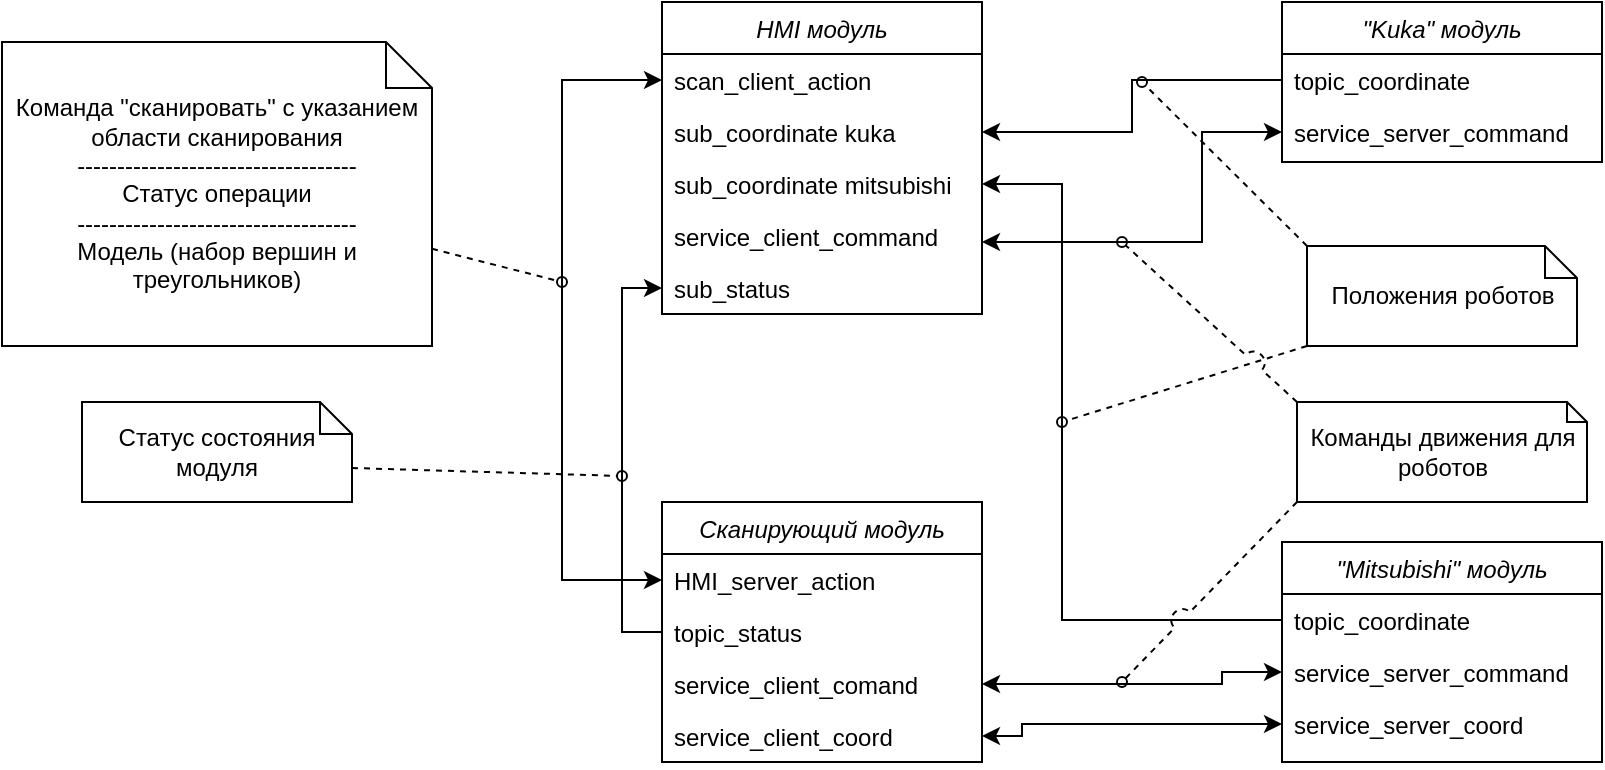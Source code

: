<mxfile version="13.10.5" type="github">
  <diagram id="pvPfpFlzpVbjaPhK2XxU" name="Page-1">
    <mxGraphModel dx="1421" dy="602" grid="1" gridSize="10" guides="1" tooltips="1" connect="1" arrows="1" fold="1" page="1" pageScale="1" pageWidth="827" pageHeight="1169" math="0" shadow="0">
      <root>
        <mxCell id="0" />
        <mxCell id="1" parent="0" />
        <mxCell id="x74-upUkUyzwfxTrmrzB-4" value="&quot;Kuka&quot; модуль" style="swimlane;fontStyle=2;align=center;verticalAlign=top;childLayout=stackLayout;horizontal=1;startSize=26;horizontalStack=0;resizeParent=1;resizeLast=0;collapsible=1;marginBottom=0;rounded=0;shadow=0;strokeWidth=1;" parent="1" vertex="1">
          <mxGeometry x="470" y="50" width="160" height="80" as="geometry">
            <mxRectangle x="230" y="140" width="160" height="26" as="alternateBounds" />
          </mxGeometry>
        </mxCell>
        <mxCell id="x74-upUkUyzwfxTrmrzB-5" value="topic_coordinate" style="text;align=left;verticalAlign=top;spacingLeft=4;spacingRight=4;overflow=hidden;rotatable=0;points=[[0,0.5],[1,0.5]];portConstraint=eastwest;" parent="x74-upUkUyzwfxTrmrzB-4" vertex="1">
          <mxGeometry y="26" width="160" height="26" as="geometry" />
        </mxCell>
        <mxCell id="x74-upUkUyzwfxTrmrzB-6" value="service_server_command" style="text;align=left;verticalAlign=top;spacingLeft=4;spacingRight=4;overflow=hidden;rotatable=0;points=[[0,0.5],[1,0.5]];portConstraint=eastwest;rounded=0;shadow=0;html=0;" parent="x74-upUkUyzwfxTrmrzB-4" vertex="1">
          <mxGeometry y="52" width="160" height="26" as="geometry" />
        </mxCell>
        <mxCell id="x74-upUkUyzwfxTrmrzB-10" value="&quot;Mitsubishi&quot; модуль" style="swimlane;fontStyle=2;align=center;verticalAlign=top;childLayout=stackLayout;horizontal=1;startSize=26;horizontalStack=0;resizeParent=1;resizeLast=0;collapsible=1;marginBottom=0;rounded=0;shadow=0;strokeWidth=1;" parent="1" vertex="1">
          <mxGeometry x="470" y="320" width="160" height="110" as="geometry">
            <mxRectangle x="230" y="140" width="160" height="26" as="alternateBounds" />
          </mxGeometry>
        </mxCell>
        <mxCell id="x74-upUkUyzwfxTrmrzB-11" value="topic_coordinate" style="text;align=left;verticalAlign=top;spacingLeft=4;spacingRight=4;overflow=hidden;rotatable=0;points=[[0,0.5],[1,0.5]];portConstraint=eastwest;" parent="x74-upUkUyzwfxTrmrzB-10" vertex="1">
          <mxGeometry y="26" width="160" height="26" as="geometry" />
        </mxCell>
        <mxCell id="x74-upUkUyzwfxTrmrzB-12" value="service_server_command" style="text;align=left;verticalAlign=top;spacingLeft=4;spacingRight=4;overflow=hidden;rotatable=0;points=[[0,0.5],[1,0.5]];portConstraint=eastwest;rounded=0;shadow=0;html=0;" parent="x74-upUkUyzwfxTrmrzB-10" vertex="1">
          <mxGeometry y="52" width="160" height="26" as="geometry" />
        </mxCell>
        <mxCell id="x74-upUkUyzwfxTrmrzB-13" value="service_server_coord" style="text;align=left;verticalAlign=top;spacingLeft=4;spacingRight=4;overflow=hidden;rotatable=0;points=[[0,0.5],[1,0.5]];portConstraint=eastwest;rounded=0;shadow=0;html=0;" parent="x74-upUkUyzwfxTrmrzB-10" vertex="1">
          <mxGeometry y="78" width="160" height="26" as="geometry" />
        </mxCell>
        <mxCell id="x74-upUkUyzwfxTrmrzB-14" value="Сканирующий модуль" style="swimlane;fontStyle=2;align=center;verticalAlign=top;childLayout=stackLayout;horizontal=1;startSize=26;horizontalStack=0;resizeParent=1;resizeLast=0;collapsible=1;marginBottom=0;rounded=0;shadow=0;strokeWidth=1;" parent="1" vertex="1">
          <mxGeometry x="160" y="300" width="160" height="130" as="geometry">
            <mxRectangle x="230" y="140" width="160" height="26" as="alternateBounds" />
          </mxGeometry>
        </mxCell>
        <mxCell id="x74-upUkUyzwfxTrmrzB-15" value="HMI_server_action" style="text;align=left;verticalAlign=top;spacingLeft=4;spacingRight=4;overflow=hidden;rotatable=0;points=[[0,0.5],[1,0.5]];portConstraint=eastwest;" parent="x74-upUkUyzwfxTrmrzB-14" vertex="1">
          <mxGeometry y="26" width="160" height="26" as="geometry" />
        </mxCell>
        <mxCell id="x74-upUkUyzwfxTrmrzB-16" value="topic_status" style="text;align=left;verticalAlign=top;spacingLeft=4;spacingRight=4;overflow=hidden;rotatable=0;points=[[0,0.5],[1,0.5]];portConstraint=eastwest;rounded=0;shadow=0;html=0;" parent="x74-upUkUyzwfxTrmrzB-14" vertex="1">
          <mxGeometry y="52" width="160" height="26" as="geometry" />
        </mxCell>
        <mxCell id="x74-upUkUyzwfxTrmrzB-17" value="service_client_comand" style="text;align=left;verticalAlign=top;spacingLeft=4;spacingRight=4;overflow=hidden;rotatable=0;points=[[0,0.5],[1,0.5]];portConstraint=eastwest;rounded=0;shadow=0;html=0;" parent="x74-upUkUyzwfxTrmrzB-14" vertex="1">
          <mxGeometry y="78" width="160" height="26" as="geometry" />
        </mxCell>
        <mxCell id="x74-upUkUyzwfxTrmrzB-18" value="service_client_coord" style="text;align=left;verticalAlign=top;spacingLeft=4;spacingRight=4;overflow=hidden;rotatable=0;points=[[0,0.5],[1,0.5]];portConstraint=eastwest;rounded=0;shadow=0;html=0;" parent="x74-upUkUyzwfxTrmrzB-14" vertex="1">
          <mxGeometry y="104" width="160" height="26" as="geometry" />
        </mxCell>
        <mxCell id="x74-upUkUyzwfxTrmrzB-19" value="HMI модуль" style="swimlane;fontStyle=2;align=center;verticalAlign=top;childLayout=stackLayout;horizontal=1;startSize=26;horizontalStack=0;resizeParent=1;resizeLast=0;collapsible=1;marginBottom=0;rounded=0;shadow=0;strokeWidth=1;" parent="1" vertex="1">
          <mxGeometry x="160" y="50" width="160" height="156" as="geometry">
            <mxRectangle x="230" y="140" width="160" height="26" as="alternateBounds" />
          </mxGeometry>
        </mxCell>
        <mxCell id="x74-upUkUyzwfxTrmrzB-20" value="scan_client_action" style="text;align=left;verticalAlign=top;spacingLeft=4;spacingRight=4;overflow=hidden;rotatable=0;points=[[0,0.5],[1,0.5]];portConstraint=eastwest;" parent="x74-upUkUyzwfxTrmrzB-19" vertex="1">
          <mxGeometry y="26" width="160" height="26" as="geometry" />
        </mxCell>
        <mxCell id="x74-upUkUyzwfxTrmrzB-22" value="sub_coordinate kuka" style="text;align=left;verticalAlign=top;spacingLeft=4;spacingRight=4;overflow=hidden;rotatable=0;points=[[0,0.5],[1,0.5]];portConstraint=eastwest;rounded=0;shadow=0;html=0;" parent="x74-upUkUyzwfxTrmrzB-19" vertex="1">
          <mxGeometry y="52" width="160" height="26" as="geometry" />
        </mxCell>
        <mxCell id="x74-upUkUyzwfxTrmrzB-21" value="sub_coordinate mitsubishi" style="text;align=left;verticalAlign=top;spacingLeft=4;spacingRight=4;overflow=hidden;rotatable=0;points=[[0,0.5],[1,0.5]];portConstraint=eastwest;rounded=0;shadow=0;html=0;" parent="x74-upUkUyzwfxTrmrzB-19" vertex="1">
          <mxGeometry y="78" width="160" height="26" as="geometry" />
        </mxCell>
        <mxCell id="x74-upUkUyzwfxTrmrzB-23" value="service_client_command" style="text;align=left;verticalAlign=top;spacingLeft=4;spacingRight=4;overflow=hidden;rotatable=0;points=[[0,0.5],[1,0.5]];portConstraint=eastwest;rounded=0;shadow=0;html=0;" parent="x74-upUkUyzwfxTrmrzB-19" vertex="1">
          <mxGeometry y="104" width="160" height="26" as="geometry" />
        </mxCell>
        <mxCell id="x74-upUkUyzwfxTrmrzB-24" value="sub_status" style="text;align=left;verticalAlign=top;spacingLeft=4;spacingRight=4;overflow=hidden;rotatable=0;points=[[0,0.5],[1,0.5]];portConstraint=eastwest;rounded=0;shadow=0;html=0;" parent="x74-upUkUyzwfxTrmrzB-19" vertex="1">
          <mxGeometry y="130" width="160" height="26" as="geometry" />
        </mxCell>
        <mxCell id="x74-upUkUyzwfxTrmrzB-25" style="edgeStyle=orthogonalEdgeStyle;rounded=0;orthogonalLoop=1;jettySize=auto;html=1;exitX=0;exitY=0.5;exitDx=0;exitDy=0;entryX=0;entryY=0.5;entryDx=0;entryDy=0;startArrow=classic;startFill=1;" parent="1" source="x74-upUkUyzwfxTrmrzB-15" target="x74-upUkUyzwfxTrmrzB-20" edge="1">
          <mxGeometry relative="1" as="geometry">
            <Array as="points">
              <mxPoint x="110" y="339" />
              <mxPoint x="110" y="89" />
            </Array>
          </mxGeometry>
        </mxCell>
        <mxCell id="x74-upUkUyzwfxTrmrzB-26" style="edgeStyle=orthogonalEdgeStyle;rounded=0;orthogonalLoop=1;jettySize=auto;html=1;entryX=0;entryY=0.5;entryDx=0;entryDy=0;startArrow=none;startFill=0;" parent="1" source="x74-upUkUyzwfxTrmrzB-16" target="x74-upUkUyzwfxTrmrzB-24" edge="1">
          <mxGeometry relative="1" as="geometry" />
        </mxCell>
        <mxCell id="x74-upUkUyzwfxTrmrzB-27" style="edgeStyle=orthogonalEdgeStyle;rounded=0;orthogonalLoop=1;jettySize=auto;html=1;exitX=0;exitY=0.5;exitDx=0;exitDy=0;startArrow=classic;startFill=1;" parent="1" source="x74-upUkUyzwfxTrmrzB-12" target="x74-upUkUyzwfxTrmrzB-17" edge="1">
          <mxGeometry relative="1" as="geometry">
            <Array as="points">
              <mxPoint x="440" y="385" />
              <mxPoint x="440" y="391" />
            </Array>
          </mxGeometry>
        </mxCell>
        <mxCell id="x74-upUkUyzwfxTrmrzB-28" style="edgeStyle=orthogonalEdgeStyle;rounded=0;orthogonalLoop=1;jettySize=auto;html=1;startArrow=classic;startFill=1;exitX=0;exitY=0.5;exitDx=0;exitDy=0;" parent="1" source="x74-upUkUyzwfxTrmrzB-13" target="x74-upUkUyzwfxTrmrzB-18" edge="1">
          <mxGeometry relative="1" as="geometry">
            <Array as="points">
              <mxPoint x="340" y="411" />
              <mxPoint x="340" y="417" />
            </Array>
            <mxPoint x="380" y="331" as="sourcePoint" />
          </mxGeometry>
        </mxCell>
        <mxCell id="x74-upUkUyzwfxTrmrzB-29" style="edgeStyle=orthogonalEdgeStyle;rounded=0;orthogonalLoop=1;jettySize=auto;html=1;exitX=0;exitY=0.5;exitDx=0;exitDy=0;startArrow=none;startFill=0;entryX=1;entryY=0.5;entryDx=0;entryDy=0;" parent="1" source="x74-upUkUyzwfxTrmrzB-11" target="x74-upUkUyzwfxTrmrzB-21" edge="1">
          <mxGeometry relative="1" as="geometry">
            <mxPoint x="370" y="170" as="targetPoint" />
            <Array as="points">
              <mxPoint x="360" y="359" />
              <mxPoint x="360" y="141" />
            </Array>
          </mxGeometry>
        </mxCell>
        <mxCell id="x74-upUkUyzwfxTrmrzB-30" style="edgeStyle=orthogonalEdgeStyle;rounded=0;orthogonalLoop=1;jettySize=auto;html=1;startArrow=none;startFill=0;" parent="1" source="x74-upUkUyzwfxTrmrzB-5" target="x74-upUkUyzwfxTrmrzB-22" edge="1">
          <mxGeometry relative="1" as="geometry" />
        </mxCell>
        <mxCell id="x74-upUkUyzwfxTrmrzB-31" style="edgeStyle=orthogonalEdgeStyle;rounded=0;orthogonalLoop=1;jettySize=auto;html=1;startArrow=classic;startFill=1;" parent="1" source="x74-upUkUyzwfxTrmrzB-6" target="x74-upUkUyzwfxTrmrzB-23" edge="1">
          <mxGeometry relative="1" as="geometry">
            <Array as="points">
              <mxPoint x="430" y="115" />
              <mxPoint x="430" y="170" />
            </Array>
          </mxGeometry>
        </mxCell>
        <mxCell id="K3sZLC655sDqHfrd9MnO-2" style="edgeStyle=none;rounded=0;html=1;labelBackgroundColor=none;startArrow=none;startFill=0;startSize=5;endArrow=oval;endFill=0;endSize=5;jettySize=auto;orthogonalLoop=1;strokeWidth=1;fontFamily=Verdana;fontSize=12;dashed=1;" edge="1" parent="1" source="K3sZLC655sDqHfrd9MnO-3">
          <mxGeometry relative="1" as="geometry">
            <mxPoint x="110" y="190" as="targetPoint" />
          </mxGeometry>
        </mxCell>
        <mxCell id="K3sZLC655sDqHfrd9MnO-3" value="&lt;span style=&quot;font-family: &amp;#34;helvetica&amp;#34;&quot;&gt;Команда &quot;сканировать&quot; с указанием области сканирования&lt;/span&gt;&lt;br style=&quot;font-family: &amp;#34;helvetica&amp;#34;&quot;&gt;&lt;span style=&quot;font-family: &amp;#34;helvetica&amp;#34;&quot;&gt;-----------------------------------&lt;/span&gt;&lt;br style=&quot;font-family: &amp;#34;helvetica&amp;#34;&quot;&gt;&lt;span style=&quot;font-family: &amp;#34;helvetica&amp;#34;&quot;&gt;Статус операции&lt;/span&gt;&lt;br style=&quot;font-family: &amp;#34;helvetica&amp;#34;&quot;&gt;&lt;span style=&quot;font-family: &amp;#34;helvetica&amp;#34;&quot;&gt;-----------------------------------&lt;/span&gt;&lt;br style=&quot;font-family: &amp;#34;helvetica&amp;#34;&quot;&gt;&lt;span style=&quot;font-family: &amp;#34;helvetica&amp;#34;&quot;&gt;Модель (набор вершин и треугольников)&lt;/span&gt;" style="shape=note;whiteSpace=wrap;html=1;rounded=0;shadow=0;comic=0;labelBackgroundColor=none;strokeWidth=1;fontFamily=Verdana;fontSize=12;align=center;size=23;" vertex="1" parent="1">
          <mxGeometry x="-170" y="70" width="215" height="152" as="geometry" />
        </mxCell>
        <mxCell id="K3sZLC655sDqHfrd9MnO-4" value="&lt;font face=&quot;helvetica&quot;&gt;Статус состояния модуля&lt;/font&gt;" style="shape=note;whiteSpace=wrap;html=1;rounded=0;shadow=0;comic=0;labelBackgroundColor=none;strokeWidth=1;fontFamily=Verdana;fontSize=12;align=center;size=16;" vertex="1" parent="1">
          <mxGeometry x="-130" y="250" width="135" height="50" as="geometry" />
        </mxCell>
        <mxCell id="K3sZLC655sDqHfrd9MnO-6" style="edgeStyle=none;rounded=0;html=1;labelBackgroundColor=none;startArrow=none;startFill=0;startSize=5;endArrow=oval;endFill=0;endSize=5;jettySize=auto;orthogonalLoop=1;strokeWidth=1;fontFamily=Verdana;fontSize=12;dashed=1;exitX=0;exitY=0;exitDx=135;exitDy=33;exitPerimeter=0;" edge="1" parent="1" source="K3sZLC655sDqHfrd9MnO-4">
          <mxGeometry relative="1" as="geometry">
            <mxPoint x="140" y="287" as="targetPoint" />
            <mxPoint x="60" y="270.0" as="sourcePoint" />
          </mxGeometry>
        </mxCell>
        <mxCell id="K3sZLC655sDqHfrd9MnO-7" value="&lt;font face=&quot;helvetica&quot;&gt;Положения роботов&lt;/font&gt;" style="shape=note;whiteSpace=wrap;html=1;rounded=0;shadow=0;comic=0;labelBackgroundColor=none;strokeWidth=1;fontFamily=Verdana;fontSize=12;align=center;size=16;" vertex="1" parent="1">
          <mxGeometry x="482.5" y="172" width="135" height="50" as="geometry" />
        </mxCell>
        <mxCell id="K3sZLC655sDqHfrd9MnO-8" style="edgeStyle=none;rounded=0;html=1;labelBackgroundColor=none;startArrow=none;startFill=0;startSize=5;endArrow=oval;endFill=0;endSize=5;jettySize=auto;orthogonalLoop=1;strokeWidth=1;fontFamily=Verdana;fontSize=12;dashed=1;exitX=0;exitY=1;exitDx=0;exitDy=0;exitPerimeter=0;" edge="1" source="K3sZLC655sDqHfrd9MnO-7" parent="1">
          <mxGeometry relative="1" as="geometry">
            <mxPoint x="360" y="260" as="targetPoint" />
            <mxPoint x="130" y="430.0" as="sourcePoint" />
          </mxGeometry>
        </mxCell>
        <mxCell id="K3sZLC655sDqHfrd9MnO-9" style="edgeStyle=none;rounded=0;html=1;labelBackgroundColor=none;startArrow=none;startFill=0;startSize=5;endArrow=oval;endFill=0;endSize=5;jettySize=auto;orthogonalLoop=1;strokeWidth=1;fontFamily=Verdana;fontSize=12;dashed=1;exitX=0;exitY=0;exitDx=0;exitDy=0;exitPerimeter=0;" edge="1" parent="1" source="K3sZLC655sDqHfrd9MnO-7">
          <mxGeometry relative="1" as="geometry">
            <mxPoint x="400" y="90" as="targetPoint" />
            <mxPoint x="480" y="207" as="sourcePoint" />
          </mxGeometry>
        </mxCell>
        <mxCell id="K3sZLC655sDqHfrd9MnO-10" value="&lt;font face=&quot;helvetica&quot;&gt;Команды движения для роботов&lt;/font&gt;" style="shape=note;whiteSpace=wrap;html=1;rounded=0;shadow=0;comic=0;labelBackgroundColor=none;strokeWidth=1;fontFamily=Verdana;fontSize=12;align=center;size=10;" vertex="1" parent="1">
          <mxGeometry x="477.5" y="250" width="145" height="50" as="geometry" />
        </mxCell>
        <mxCell id="K3sZLC655sDqHfrd9MnO-14" style="edgeStyle=none;rounded=0;html=1;labelBackgroundColor=none;startArrow=none;startFill=0;startSize=5;endArrow=oval;endFill=0;endSize=5;jettySize=auto;orthogonalLoop=1;strokeWidth=1;fontFamily=Verdana;fontSize=12;dashed=1;exitX=0;exitY=0;exitDx=0;exitDy=0;exitPerimeter=0;jumpStyle=arc;jumpSize=11;" edge="1" parent="1" source="K3sZLC655sDqHfrd9MnO-10">
          <mxGeometry relative="1" as="geometry">
            <mxPoint x="390" y="170" as="targetPoint" />
            <mxPoint x="492.5" y="182" as="sourcePoint" />
          </mxGeometry>
        </mxCell>
        <mxCell id="K3sZLC655sDqHfrd9MnO-15" style="edgeStyle=none;rounded=0;html=1;labelBackgroundColor=none;startArrow=none;startFill=0;startSize=5;endArrow=oval;endFill=0;endSize=5;jettySize=auto;orthogonalLoop=1;strokeWidth=1;fontFamily=Verdana;fontSize=12;dashed=1;exitX=0;exitY=1;exitDx=0;exitDy=0;exitPerimeter=0;jumpStyle=arc;jumpSize=11;" edge="1" parent="1" source="K3sZLC655sDqHfrd9MnO-10">
          <mxGeometry relative="1" as="geometry">
            <mxPoint x="390" y="390" as="targetPoint" />
            <mxPoint x="487.5" y="260" as="sourcePoint" />
          </mxGeometry>
        </mxCell>
      </root>
    </mxGraphModel>
  </diagram>
</mxfile>

